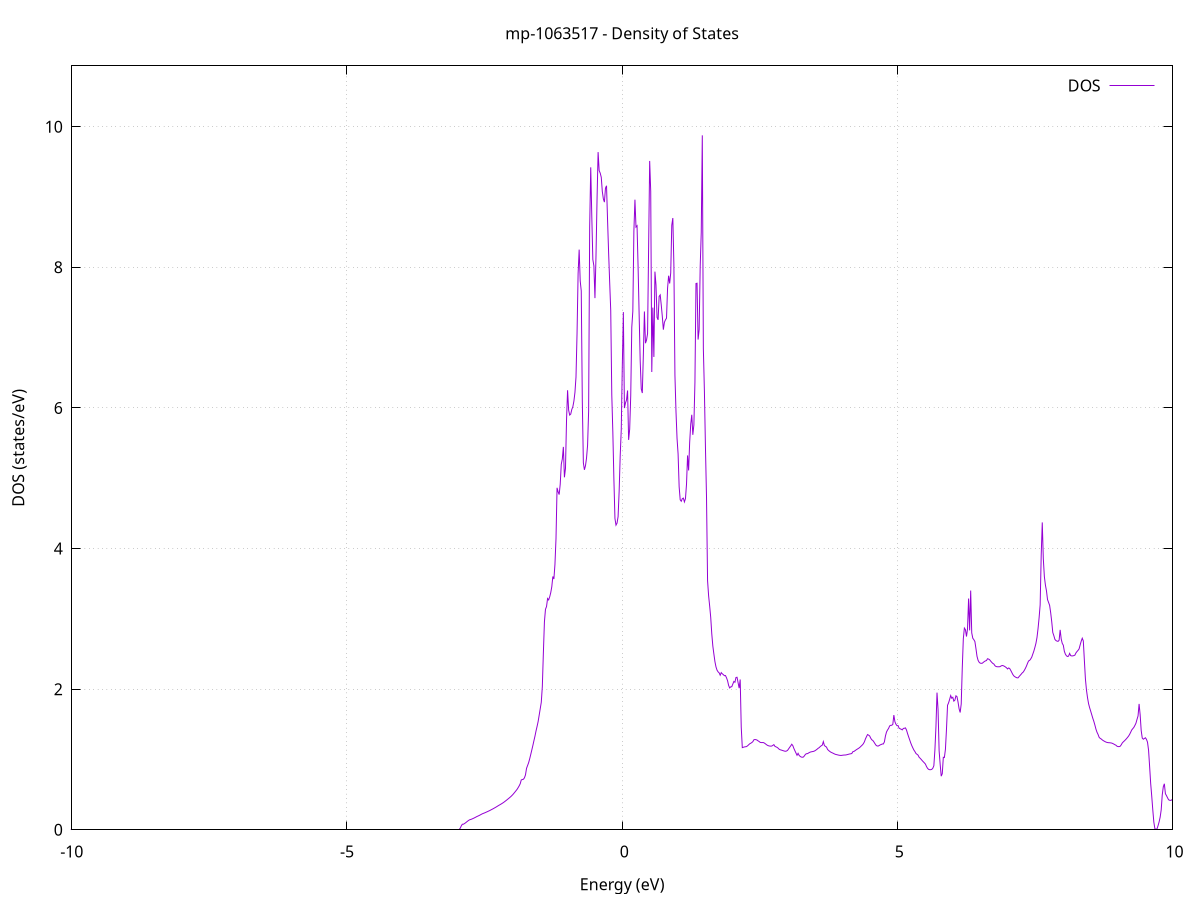 set title 'mp-1063517 - Density of States'
set xlabel 'Energy (eV)'
set ylabel 'DOS (states/eV)'
set grid
set xrange [-10:10]
set yrange [0:10.865]
set xzeroaxis lt -1
set terminal png size 800,600
set output 'mp-1063517_dos_gnuplot.png'
plot '-' using 1:2 with lines title 'DOS'
-20.899800 0.000000
-20.880700 0.000000
-20.861600 0.000000
-20.842500 0.000000
-20.823300 0.000000
-20.804200 0.000000
-20.785100 0.000000
-20.766000 0.000000
-20.746800 0.000000
-20.727700 0.000000
-20.708600 0.000000
-20.689500 0.000000
-20.670300 0.000000
-20.651200 0.000000
-20.632100 0.000000
-20.613000 0.000000
-20.593800 0.000000
-20.574700 0.000000
-20.555600 0.000000
-20.536500 0.000000
-20.517300 0.000000
-20.498200 0.000000
-20.479100 0.000000
-20.460000 0.000000
-20.440800 0.000000
-20.421700 0.000000
-20.402600 0.000000
-20.383500 0.000000
-20.364300 0.000000
-20.345200 0.000000
-20.326100 0.000000
-20.307000 0.000000
-20.287800 0.000000
-20.268700 0.000000
-20.249600 0.000000
-20.230500 0.000000
-20.211400 0.000000
-20.192200 0.000000
-20.173100 0.000000
-20.154000 0.000000
-20.134900 0.000000
-20.115700 0.000000
-20.096600 0.000000
-20.077500 0.000000
-20.058400 0.000000
-20.039200 0.000000
-20.020100 0.000000
-20.001000 0.000000
-19.981900 0.000000
-19.962700 0.000000
-19.943600 0.000000
-19.924500 0.000000
-19.905400 0.000000
-19.886200 0.000000
-19.867100 0.000000
-19.848000 0.000000
-19.828900 0.000000
-19.809700 0.000000
-19.790600 0.000000
-19.771500 0.000000
-19.752400 0.000000
-19.733200 0.000000
-19.714100 0.000000
-19.695000 0.000000
-19.675900 0.000000
-19.656700 0.000000
-19.637600 0.000000
-19.618500 0.000000
-19.599400 0.000000
-19.580300 0.000000
-19.561100 0.000000
-19.542000 0.000000
-19.522900 0.000000
-19.503800 0.000000
-19.484600 0.000000
-19.465500 0.000000
-19.446400 0.000000
-19.427300 0.000000
-19.408100 0.000000
-19.389000 0.000000
-19.369900 0.000000
-19.350800 0.000000
-19.331600 0.000000
-19.312500 0.000000
-19.293400 0.000000
-19.274300 0.000000
-19.255100 0.000000
-19.236000 0.000000
-19.216900 0.000000
-19.197800 0.000000
-19.178600 0.000000
-19.159500 26.062100
-19.140400 27.746300
-19.121300 20.647100
-19.102100 18.299900
-19.083000 16.963200
-19.063900 17.389100
-19.044800 19.398700
-19.025600 27.330800
-19.006500 49.054600
-18.987400 68.348700
-18.968300 0.000000
-18.949200 0.000000
-18.930000 0.000000
-18.910900 0.000000
-18.891800 0.000000
-18.872700 0.000000
-18.853500 0.000000
-18.834400 0.000000
-18.815300 0.000000
-18.796200 0.000000
-18.777000 0.000000
-18.757900 0.000000
-18.738800 0.000000
-18.719700 0.000000
-18.700500 0.000000
-18.681400 0.000000
-18.662300 0.000000
-18.643200 0.000000
-18.624000 0.000000
-18.604900 0.000000
-18.585800 0.000000
-18.566700 0.000000
-18.547500 0.000000
-18.528400 0.000000
-18.509300 0.000000
-18.490200 0.000000
-18.471000 0.000000
-18.451900 0.000000
-18.432800 0.000000
-18.413700 0.000000
-18.394500 0.000000
-18.375400 0.000000
-18.356300 0.000000
-18.337200 0.000000
-18.318100 0.000000
-18.298900 0.000000
-18.279800 0.000000
-18.260700 0.000000
-18.241600 0.000000
-18.222400 0.000000
-18.203300 0.000000
-18.184200 0.000000
-18.165100 0.000000
-18.145900 0.000000
-18.126800 0.000000
-18.107700 0.000000
-18.088600 0.000000
-18.069400 0.000000
-18.050300 0.000000
-18.031200 0.000000
-18.012100 0.000000
-17.992900 0.000000
-17.973800 0.000000
-17.954700 0.000000
-17.935600 0.000000
-17.916400 0.000000
-17.897300 0.000000
-17.878200 0.000000
-17.859100 0.000000
-17.839900 0.000000
-17.820800 0.000000
-17.801700 0.000000
-17.782600 0.000000
-17.763400 0.000000
-17.744300 0.000000
-17.725200 0.000000
-17.706100 0.000000
-17.687000 0.000000
-17.667800 0.000000
-17.648700 0.000000
-17.629600 0.000000
-17.610500 0.000000
-17.591300 0.000000
-17.572200 0.000000
-17.553100 0.000000
-17.534000 0.000000
-17.514800 0.000000
-17.495700 0.000000
-17.476600 0.000000
-17.457500 0.000000
-17.438300 0.000000
-17.419200 0.000000
-17.400100 0.000000
-17.381000 0.000000
-17.361800 0.000000
-17.342700 0.000000
-17.323600 0.000000
-17.304500 0.000000
-17.285300 0.000000
-17.266200 0.000000
-17.247100 0.000000
-17.228000 0.000000
-17.208800 0.000000
-17.189700 0.000000
-17.170600 0.000000
-17.151500 0.000000
-17.132300 0.000000
-17.113200 0.000000
-17.094100 0.000000
-17.075000 0.000000
-17.055900 0.000000
-17.036700 0.000000
-17.017600 0.000000
-16.998500 0.000000
-16.979400 0.000000
-16.960200 0.000000
-16.941100 0.000000
-16.922000 0.000000
-16.902900 0.000000
-16.883700 0.000000
-16.864600 0.000000
-16.845500 0.000000
-16.826400 0.000000
-16.807200 0.000000
-16.788100 0.000000
-16.769000 0.000000
-16.749900 0.000000
-16.730700 0.000000
-16.711600 0.000000
-16.692500 0.000000
-16.673400 0.000000
-16.654200 0.000000
-16.635100 0.000000
-16.616000 0.000000
-16.596900 0.000000
-16.577700 0.000000
-16.558600 0.000000
-16.539500 0.000000
-16.520400 0.000000
-16.501200 0.000000
-16.482100 0.000000
-16.463000 0.000000
-16.443900 0.000000
-16.424700 0.000000
-16.405600 0.000000
-16.386500 0.000000
-16.367400 0.000000
-16.348300 0.000000
-16.329100 0.000000
-16.310000 0.000000
-16.290900 0.000000
-16.271800 0.000000
-16.252600 0.000000
-16.233500 0.000000
-16.214400 0.000000
-16.195300 0.000000
-16.176100 0.000000
-16.157000 0.000000
-16.137900 0.000000
-16.118800 0.000000
-16.099600 0.000000
-16.080500 0.000000
-16.061400 0.000000
-16.042300 0.000000
-16.023100 0.000000
-16.004000 0.000000
-15.984900 0.000000
-15.965800 0.000000
-15.946600 0.000000
-15.927500 0.000000
-15.908400 0.000000
-15.889300 0.000000
-15.870100 0.000000
-15.851000 0.000000
-15.831900 0.000000
-15.812800 0.000000
-15.793600 0.000000
-15.774500 0.000000
-15.755400 0.000000
-15.736300 0.000000
-15.717200 0.000000
-15.698000 0.000000
-15.678900 0.000000
-15.659800 0.000000
-15.640700 0.000000
-15.621500 0.000000
-15.602400 0.000000
-15.583300 0.000000
-15.564200 0.000000
-15.545000 0.000000
-15.525900 0.000000
-15.506800 0.000000
-15.487700 0.000000
-15.468500 0.000000
-15.449400 0.000000
-15.430300 0.000000
-15.411200 0.000000
-15.392000 0.000000
-15.372900 0.000000
-15.353800 0.000000
-15.334700 0.000000
-15.315500 0.000000
-15.296400 0.000000
-15.277300 0.000000
-15.258200 0.000000
-15.239000 0.000000
-15.219900 0.000000
-15.200800 0.000000
-15.181700 0.000000
-15.162500 0.000000
-15.143400 0.000000
-15.124300 0.000000
-15.105200 0.000000
-15.086100 0.000000
-15.066900 0.000000
-15.047800 0.000000
-15.028700 0.000000
-15.009600 0.000000
-14.990400 0.000000
-14.971300 0.000000
-14.952200 0.000000
-14.933100 0.000000
-14.913900 0.000000
-14.894800 0.000000
-14.875700 0.000000
-14.856600 0.000000
-14.837400 0.000000
-14.818300 0.000000
-14.799200 0.000000
-14.780100 0.000000
-14.760900 0.000000
-14.741800 0.000000
-14.722700 0.000000
-14.703600 0.000000
-14.684400 0.000000
-14.665300 0.000000
-14.646200 0.000000
-14.627100 0.000000
-14.607900 0.000000
-14.588800 0.000000
-14.569700 0.000000
-14.550600 0.000000
-14.531400 0.000000
-14.512300 0.000000
-14.493200 0.000000
-14.474100 0.000000
-14.455000 0.000000
-14.435800 0.000000
-14.416700 0.000000
-14.397600 0.000000
-14.378500 0.000000
-14.359300 0.000000
-14.340200 0.000000
-14.321100 0.000000
-14.302000 0.000000
-14.282800 0.000000
-14.263700 0.000000
-14.244600 0.000000
-14.225500 0.000000
-14.206300 0.000000
-14.187200 0.000000
-14.168100 0.000000
-14.149000 0.000000
-14.129800 0.000000
-14.110700 0.000000
-14.091600 0.000000
-14.072500 0.000000
-14.053300 0.000000
-14.034200 0.000000
-14.015100 0.000000
-13.996000 0.000000
-13.976800 0.000000
-13.957700 0.000000
-13.938600 0.000000
-13.919500 0.000000
-13.900300 0.000000
-13.881200 0.000000
-13.862100 0.000000
-13.843000 0.000000
-13.823900 0.000000
-13.804700 0.000000
-13.785600 0.000000
-13.766500 0.000000
-13.747400 0.000000
-13.728200 0.000000
-13.709100 0.000000
-13.690000 0.000000
-13.670900 0.000000
-13.651700 0.000000
-13.632600 0.000000
-13.613500 0.000000
-13.594400 0.000000
-13.575200 0.000000
-13.556100 0.000000
-13.537000 0.000000
-13.517900 0.000000
-13.498700 0.000000
-13.479600 0.000000
-13.460500 0.000000
-13.441400 0.000000
-13.422200 0.000000
-13.403100 0.000000
-13.384000 0.000000
-13.364900 0.000000
-13.345700 0.000000
-13.326600 0.000000
-13.307500 0.000000
-13.288400 0.000000
-13.269200 0.000000
-13.250100 0.000000
-13.231000 0.000000
-13.211900 0.000000
-13.192800 0.000000
-13.173600 0.000000
-13.154500 0.000000
-13.135400 0.000000
-13.116300 0.000000
-13.097100 0.000000
-13.078000 0.000000
-13.058900 0.000000
-13.039800 0.000000
-13.020600 0.000000
-13.001500 0.000000
-12.982400 0.000000
-12.963300 0.000000
-12.944100 0.000000
-12.925000 0.000000
-12.905900 0.000000
-12.886800 0.000000
-12.867600 0.000000
-12.848500 0.000000
-12.829400 0.000000
-12.810300 0.000000
-12.791100 0.000000
-12.772000 0.000000
-12.752900 0.000000
-12.733800 0.000000
-12.714600 0.000000
-12.695500 0.000000
-12.676400 0.000000
-12.657300 0.000000
-12.638100 0.000000
-12.619000 0.000000
-12.599900 0.000000
-12.580800 0.000000
-12.561600 0.000000
-12.542500 0.000000
-12.523400 0.000000
-12.504300 0.000000
-12.485200 0.000000
-12.466000 0.000000
-12.446900 0.000000
-12.427800 0.000000
-12.408700 0.000000
-12.389500 0.000000
-12.370400 0.000000
-12.351300 0.000000
-12.332200 0.000000
-12.313000 0.000000
-12.293900 0.000000
-12.274800 0.000000
-12.255700 0.000000
-12.236500 0.000000
-12.217400 0.000000
-12.198300 0.000000
-12.179200 0.000000
-12.160000 0.000000
-12.140900 0.000000
-12.121800 0.000000
-12.102700 0.000000
-12.083500 0.000000
-12.064400 0.000000
-12.045300 0.000000
-12.026200 0.000000
-12.007000 0.000000
-11.987900 0.000000
-11.968800 0.000000
-11.949700 0.000000
-11.930500 0.000000
-11.911400 0.000000
-11.892300 0.000000
-11.873200 0.000000
-11.854100 0.000000
-11.834900 0.000000
-11.815800 0.000000
-11.796700 0.000000
-11.777600 0.000000
-11.758400 0.000000
-11.739300 0.000000
-11.720200 0.000000
-11.701100 0.000000
-11.681900 0.000000
-11.662800 0.000000
-11.643700 0.000000
-11.624600 0.000000
-11.605400 0.000000
-11.586300 0.000000
-11.567200 0.000000
-11.548100 0.000000
-11.528900 0.000000
-11.509800 0.000000
-11.490700 0.000000
-11.471600 0.000000
-11.452400 0.000000
-11.433300 0.000000
-11.414200 0.000000
-11.395100 0.000000
-11.375900 0.000000
-11.356800 0.000000
-11.337700 0.000000
-11.318600 0.000000
-11.299400 0.000000
-11.280300 0.000000
-11.261200 0.000000
-11.242100 0.000000
-11.223000 0.000000
-11.203800 0.000000
-11.184700 0.000000
-11.165600 0.000000
-11.146500 0.000000
-11.127300 0.000000
-11.108200 0.000000
-11.089100 0.000000
-11.070000 0.000000
-11.050800 0.000000
-11.031700 0.000000
-11.012600 0.000000
-10.993500 0.000000
-10.974300 0.000000
-10.955200 0.000000
-10.936100 0.000000
-10.917000 0.000000
-10.897800 0.000000
-10.878700 0.000000
-10.859600 0.000000
-10.840500 0.000000
-10.821300 0.000000
-10.802200 0.000000
-10.783100 0.000000
-10.764000 0.000000
-10.744800 0.000000
-10.725700 0.000000
-10.706600 0.000000
-10.687500 0.000000
-10.668300 0.000000
-10.649200 0.000000
-10.630100 0.000000
-10.611000 0.000000
-10.591900 0.000000
-10.572700 0.000000
-10.553600 0.000000
-10.534500 0.000000
-10.515400 0.000000
-10.496200 0.000000
-10.477100 0.000000
-10.458000 0.000000
-10.438900 0.000000
-10.419700 0.000000
-10.400600 0.000000
-10.381500 0.000000
-10.362400 0.000000
-10.343200 0.000000
-10.324100 0.000000
-10.305000 0.000000
-10.285900 0.000000
-10.266700 0.000000
-10.247600 0.000000
-10.228500 0.000000
-10.209400 0.000000
-10.190200 0.000000
-10.171100 0.000000
-10.152000 0.000000
-10.132900 0.000000
-10.113700 0.000000
-10.094600 0.000000
-10.075500 0.000000
-10.056400 0.000000
-10.037200 0.000000
-10.018100 0.000000
-9.999000 0.000000
-9.979900 0.000000
-9.960800 0.000000
-9.941600 0.000000
-9.922500 0.000000
-9.903400 0.000000
-9.884300 0.000000
-9.865100 0.000000
-9.846000 0.000000
-9.826900 0.000000
-9.807800 0.000000
-9.788600 0.000000
-9.769500 0.000000
-9.750400 0.000000
-9.731300 0.000000
-9.712100 0.000000
-9.693000 0.000000
-9.673900 0.000000
-9.654800 0.000000
-9.635600 0.000000
-9.616500 0.000000
-9.597400 0.000000
-9.578300 0.000000
-9.559100 0.000000
-9.540000 0.000000
-9.520900 0.000000
-9.501800 0.000000
-9.482600 0.000000
-9.463500 0.000000
-9.444400 0.000000
-9.425300 0.000000
-9.406100 0.000000
-9.387000 0.000000
-9.367900 0.000000
-9.348800 0.000000
-9.329700 0.000000
-9.310500 0.000000
-9.291400 0.000000
-9.272300 0.000000
-9.253200 0.000000
-9.234000 0.000000
-9.214900 0.000000
-9.195800 0.000000
-9.176700 0.000000
-9.157500 0.000000
-9.138400 0.000000
-9.119300 0.000000
-9.100200 0.000000
-9.081000 0.000000
-9.061900 0.000000
-9.042800 0.000000
-9.023700 0.000000
-9.004500 0.000000
-8.985400 0.000000
-8.966300 0.000000
-8.947200 0.000000
-8.928000 0.000000
-8.908900 0.000000
-8.889800 0.000000
-8.870700 0.000000
-8.851500 0.000000
-8.832400 0.000000
-8.813300 0.000000
-8.794200 0.000000
-8.775000 0.000000
-8.755900 0.000000
-8.736800 0.000000
-8.717700 0.000000
-8.698600 0.000000
-8.679400 0.000000
-8.660300 0.000000
-8.641200 0.000000
-8.622100 0.000000
-8.602900 0.000000
-8.583800 0.000000
-8.564700 0.000000
-8.545600 0.000000
-8.526400 0.000000
-8.507300 0.000000
-8.488200 0.000000
-8.469100 0.000000
-8.449900 0.000000
-8.430800 0.000000
-8.411700 0.000000
-8.392600 0.000000
-8.373400 0.000000
-8.354300 0.000000
-8.335200 0.000000
-8.316100 0.000000
-8.296900 0.000000
-8.277800 0.000000
-8.258700 0.000000
-8.239600 0.000000
-8.220400 0.000000
-8.201300 0.000000
-8.182200 0.000000
-8.163100 0.000000
-8.143900 0.000000
-8.124800 0.000000
-8.105700 0.000000
-8.086600 0.000000
-8.067400 0.000000
-8.048300 0.000000
-8.029200 0.000000
-8.010100 0.000000
-7.991000 0.000000
-7.971800 0.000000
-7.952700 0.000000
-7.933600 0.000000
-7.914500 0.000000
-7.895300 0.000000
-7.876200 0.000000
-7.857100 0.000000
-7.838000 0.000000
-7.818800 0.000000
-7.799700 0.000000
-7.780600 0.000000
-7.761500 0.000000
-7.742300 0.000000
-7.723200 0.000000
-7.704100 0.000000
-7.685000 0.000000
-7.665800 0.000000
-7.646700 0.000000
-7.627600 0.000000
-7.608500 0.000000
-7.589300 0.000000
-7.570200 0.000000
-7.551100 0.000000
-7.532000 0.000000
-7.512800 0.000000
-7.493700 0.000000
-7.474600 0.000000
-7.455500 0.000000
-7.436300 0.000000
-7.417200 0.000000
-7.398100 0.000000
-7.379000 0.000000
-7.359900 0.000000
-7.340700 0.000000
-7.321600 0.000000
-7.302500 0.000000
-7.283400 0.000000
-7.264200 0.000000
-7.245100 0.000000
-7.226000 0.000000
-7.206900 0.000000
-7.187700 0.000000
-7.168600 0.000000
-7.149500 0.000000
-7.130400 0.000000
-7.111200 0.000000
-7.092100 0.000000
-7.073000 0.000000
-7.053900 0.000000
-7.034700 0.000000
-7.015600 0.000000
-6.996500 0.000000
-6.977400 0.000000
-6.958200 0.000000
-6.939100 0.000000
-6.920000 0.000000
-6.900900 0.000000
-6.881700 0.000000
-6.862600 0.000000
-6.843500 0.000000
-6.824400 0.000000
-6.805200 0.000000
-6.786100 0.000000
-6.767000 0.000000
-6.747900 0.000000
-6.728800 0.000000
-6.709600 0.000000
-6.690500 0.000000
-6.671400 0.000000
-6.652300 0.000000
-6.633100 0.000000
-6.614000 0.000000
-6.594900 0.000000
-6.575800 0.000000
-6.556600 0.000000
-6.537500 0.000000
-6.518400 0.000000
-6.499300 0.000000
-6.480100 0.000000
-6.461000 0.000000
-6.441900 0.000000
-6.422800 0.000000
-6.403600 0.000000
-6.384500 0.000000
-6.365400 0.000000
-6.346300 0.000000
-6.327100 0.000000
-6.308000 0.000000
-6.288900 0.000000
-6.269800 0.000000
-6.250600 0.000000
-6.231500 0.000000
-6.212400 0.000000
-6.193300 0.000000
-6.174100 0.000000
-6.155000 0.000000
-6.135900 0.000000
-6.116800 0.000000
-6.097700 0.000000
-6.078500 0.000000
-6.059400 0.000000
-6.040300 0.000000
-6.021200 0.000000
-6.002000 0.000000
-5.982900 0.000000
-5.963800 0.000000
-5.944700 0.000000
-5.925500 0.000000
-5.906400 0.000000
-5.887300 0.000000
-5.868200 0.000000
-5.849000 0.000000
-5.829900 0.000000
-5.810800 0.000000
-5.791700 0.000000
-5.772500 0.000000
-5.753400 0.000000
-5.734300 0.000000
-5.715200 0.000000
-5.696000 0.000000
-5.676900 0.000000
-5.657800 0.000000
-5.638700 0.000000
-5.619500 0.000000
-5.600400 0.000000
-5.581300 0.000000
-5.562200 0.000000
-5.543000 0.000000
-5.523900 0.000000
-5.504800 0.000000
-5.485700 0.000000
-5.466600 0.000000
-5.447400 0.000000
-5.428300 0.000000
-5.409200 0.000000
-5.390100 0.000000
-5.370900 0.000000
-5.351800 0.000000
-5.332700 0.000000
-5.313600 0.000000
-5.294400 0.000000
-5.275300 0.000000
-5.256200 0.000000
-5.237100 0.000000
-5.217900 0.000000
-5.198800 0.000000
-5.179700 0.000000
-5.160600 0.000000
-5.141400 0.000000
-5.122300 0.000000
-5.103200 0.000000
-5.084100 0.000000
-5.064900 0.000000
-5.045800 0.000000
-5.026700 0.000000
-5.007600 0.000000
-4.988400 0.000000
-4.969300 0.000000
-4.950200 0.000000
-4.931100 0.000000
-4.911900 0.000000
-4.892800 0.000000
-4.873700 0.000000
-4.854600 0.000000
-4.835500 0.000000
-4.816300 0.000000
-4.797200 0.000000
-4.778100 0.000000
-4.759000 0.000000
-4.739800 0.000000
-4.720700 0.000000
-4.701600 0.000000
-4.682500 0.000000
-4.663300 0.000000
-4.644200 0.000000
-4.625100 0.000000
-4.606000 0.000000
-4.586800 0.000000
-4.567700 0.000000
-4.548600 0.000000
-4.529500 0.000000
-4.510300 0.000000
-4.491200 0.000000
-4.472100 0.000000
-4.453000 0.000000
-4.433800 0.000000
-4.414700 0.000000
-4.395600 0.000000
-4.376500 0.000000
-4.357300 0.000000
-4.338200 0.000000
-4.319100 0.000000
-4.300000 0.000000
-4.280800 0.000000
-4.261700 0.000000
-4.242600 0.000000
-4.223500 0.000000
-4.204300 0.000000
-4.185200 0.000000
-4.166100 0.000000
-4.147000 0.000000
-4.127900 0.000000
-4.108700 0.000000
-4.089600 0.000000
-4.070500 0.000000
-4.051400 0.000000
-4.032200 0.000000
-4.013100 0.000000
-3.994000 0.000000
-3.974900 0.000000
-3.955700 0.000000
-3.936600 0.000000
-3.917500 0.000000
-3.898400 0.000000
-3.879200 0.000000
-3.860100 0.000000
-3.841000 0.000000
-3.821900 0.000000
-3.802700 0.000000
-3.783600 0.000000
-3.764500 0.000000
-3.745400 0.000000
-3.726200 0.000000
-3.707100 0.000000
-3.688000 0.000000
-3.668900 0.000000
-3.649700 0.000000
-3.630600 0.000000
-3.611500 0.000000
-3.592400 0.000000
-3.573200 0.000000
-3.554100 0.000000
-3.535000 0.000000
-3.515900 0.000000
-3.496800 0.000000
-3.477600 0.000000
-3.458500 0.000000
-3.439400 0.000000
-3.420300 0.000000
-3.401100 0.000000
-3.382000 0.000000
-3.362900 0.000000
-3.343800 0.000000
-3.324600 0.000000
-3.305500 0.000000
-3.286400 0.000000
-3.267300 0.000000
-3.248100 0.000000
-3.229000 0.000000
-3.209900 0.000000
-3.190800 0.000000
-3.171600 0.000000
-3.152500 0.000000
-3.133400 0.000000
-3.114300 0.000000
-3.095100 0.000000
-3.076000 0.000000
-3.056900 0.000000
-3.037800 0.000000
-3.018600 0.000000
-2.999500 0.000000
-2.980400 0.000000
-2.961300 0.004400
-2.942100 0.022600
-2.923000 0.054800
-2.903900 0.078900
-2.884800 0.079000
-2.865700 0.087700
-2.846500 0.098400
-2.827400 0.110400
-2.808300 0.122500
-2.789200 0.133500
-2.770000 0.142600
-2.750900 0.146600
-2.731800 0.152300
-2.712700 0.159100
-2.693500 0.165900
-2.674400 0.173600
-2.655300 0.181500
-2.636200 0.189500
-2.617000 0.196100
-2.597900 0.203300
-2.578800 0.211100
-2.559700 0.219500
-2.540500 0.227200
-2.521400 0.233500
-2.502300 0.239100
-2.483200 0.245700
-2.464000 0.252500
-2.444900 0.259300
-2.425800 0.266300
-2.406700 0.273200
-2.387500 0.281300
-2.368400 0.289100
-2.349300 0.297100
-2.330200 0.305400
-2.311000 0.313900
-2.291900 0.322600
-2.272800 0.331800
-2.253700 0.341300
-2.234600 0.350100
-2.215400 0.358600
-2.196300 0.367600
-2.177200 0.377000
-2.158100 0.386900
-2.138900 0.397800
-2.119800 0.409400
-2.100700 0.421100
-2.081600 0.433200
-2.062400 0.445600
-2.043300 0.458200
-2.024200 0.471000
-2.005100 0.485500
-1.985900 0.501100
-1.966800 0.518800
-1.947700 0.536800
-1.928600 0.555500
-1.909400 0.574900
-1.890300 0.598700
-1.871200 0.624600
-1.852100 0.654700
-1.832900 0.708800
-1.813800 0.714600
-1.794700 0.718400
-1.775600 0.738200
-1.756400 0.780500
-1.737300 0.873400
-1.718200 0.914000
-1.699100 0.954400
-1.679900 1.009900
-1.660800 1.070800
-1.641700 1.133800
-1.622600 1.197300
-1.603500 1.264900
-1.584300 1.330500
-1.565200 1.404000
-1.546100 1.468700
-1.527000 1.537800
-1.507800 1.628500
-1.488700 1.720200
-1.469600 1.812100
-1.450500 2.033600
-1.431300 2.516000
-1.412200 2.957400
-1.393100 3.136200
-1.374000 3.174500
-1.354800 3.289400
-1.335700 3.269400
-1.316600 3.312300
-1.297500 3.372300
-1.278300 3.456200
-1.259200 3.602300
-1.240100 3.566800
-1.221000 3.773000
-1.201800 4.141600
-1.182700 4.863800
-1.163600 4.806400
-1.144500 4.767600
-1.125300 4.913700
-1.106200 5.198100
-1.087100 5.273500
-1.068000 5.446000
-1.048800 5.013000
-1.029700 5.139900
-1.010600 5.824600
-0.991500 6.251300
-0.972400 5.970200
-0.953200 5.898500
-0.934100 5.912300
-0.915000 5.977500
-0.895900 6.015700
-0.876700 6.096700
-0.857600 6.220600
-0.838500 6.438800
-0.819400 7.062400
-0.800200 7.911800
-0.781100 8.251900
-0.762000 7.805900
-0.742900 7.664000
-0.723700 6.087100
-0.704600 5.218500
-0.685500 5.119700
-0.666400 5.176900
-0.647200 5.286300
-0.628100 5.469100
-0.609000 5.952600
-0.589900 8.575000
-0.570700 9.421800
-0.551600 8.725700
-0.532500 8.111100
-0.513400 8.020700
-0.494200 7.561800
-0.475100 8.162900
-0.456000 8.970900
-0.436900 9.638800
-0.417700 9.375200
-0.398600 9.340100
-0.379500 9.281100
-0.360400 9.079500
-0.341300 8.973100
-0.322100 8.927200
-0.303000 9.125500
-0.283900 9.159800
-0.264800 8.665700
-0.245600 8.203400
-0.226500 7.787300
-0.207400 7.386100
-0.188300 6.185300
-0.169100 5.653300
-0.150000 4.986800
-0.130900 4.429000
-0.111800 4.332700
-0.092600 4.361500
-0.073500 4.454900
-0.054400 4.817500
-0.035300 5.320100
-0.016100 5.689900
0.003000 6.599900
0.022100 7.363100
0.041200 5.998000
0.060400 6.070200
0.079500 6.112500
0.098600 6.248200
0.117700 5.545200
0.136900 5.696900
0.156000 6.174100
0.175100 7.148100
0.194200 7.375000
0.213400 8.517800
0.232500 8.962100
0.251600 8.573100
0.270700 8.591000
0.289900 8.002100
0.309000 7.318500
0.328100 6.669500
0.347200 6.269800
0.366300 6.212000
0.385500 6.757700
0.404600 7.371800
0.423700 6.920700
0.442800 6.963600
0.462000 7.057700
0.481100 8.284600
0.500200 9.512700
0.519300 9.080700
0.538500 6.511300
0.557600 7.426800
0.576700 6.725600
0.595800 7.938400
0.615000 7.747600
0.634100 7.287700
0.653200 7.252500
0.672300 7.586100
0.691500 7.607800
0.710600 7.464300
0.729700 7.302400
0.748800 7.113000
0.768000 7.218500
0.787100 7.252700
0.806200 7.276400
0.825300 7.703100
0.844500 7.880300
0.863600 7.770300
0.882700 7.920400
0.901800 8.598700
0.921000 8.700900
0.940100 8.040400
0.959200 6.466200
0.978300 5.951800
0.997400 5.566900
1.016600 5.345600
1.035700 4.878200
1.054800 4.693500
1.073900 4.672600
1.093100 4.709000
1.112200 4.717300
1.131300 4.663200
1.150400 4.709100
1.169600 4.915300
1.188700 5.324300
1.207800 5.110600
1.226900 5.509600
1.246100 5.767800
1.265200 5.902600
1.284300 5.617600
1.303400 5.756900
1.322600 6.363100
1.341700 7.769800
1.360800 7.773700
1.379900 6.972100
1.399100 7.112700
1.418200 8.012100
1.437300 8.494900
1.456400 9.876900
1.475600 6.842500
1.494700 6.235900
1.513800 5.437000
1.532900 4.734500
1.552100 3.542800
1.571200 3.327600
1.590300 3.182200
1.609400 3.021400
1.628500 2.787900
1.647700 2.614000
1.666800 2.499600
1.685900 2.391700
1.705000 2.316500
1.724200 2.270200
1.743300 2.246200
1.762400 2.232200
1.781500 2.198400
1.800700 2.235200
1.819800 2.218100
1.838900 2.206400
1.858000 2.191400
1.877200 2.193800
1.896300 2.161700
1.915400 2.120700
1.934500 2.053800
1.953700 2.017500
1.972800 2.032700
1.991900 2.035000
2.011000 2.072300
2.030200 2.109900
2.049300 2.098200
2.068400 2.166100
2.087500 2.169300
2.106700 2.091800
2.125800 2.014600
2.144900 2.137600
2.164000 1.458700
2.183200 1.168600
2.202300 1.173400
2.221400 1.178200
2.240500 1.180700
2.259600 1.183200
2.278800 1.194400
2.297900 1.208100
2.317000 1.222400
2.336100 1.230400
2.355300 1.240300
2.374400 1.252900
2.393500 1.279800
2.412600 1.283700
2.431800 1.281500
2.450900 1.276100
2.470000 1.264700
2.489100 1.255400
2.508300 1.243400
2.527400 1.240000
2.546500 1.240200
2.565600 1.240500
2.584800 1.233100
2.603900 1.222100
2.623000 1.210200
2.642100 1.200400
2.661300 1.194400
2.680400 1.190700
2.699500 1.189600
2.718600 1.191000
2.737800 1.200000
2.756900 1.211000
2.776000 1.186800
2.795100 1.179400
2.814300 1.172700
2.833400 1.161200
2.852500 1.146100
2.871600 1.138100
2.890700 1.133900
2.909900 1.129100
2.929000 1.124100
2.948100 1.119200
2.967200 1.116300
2.986400 1.120000
3.005500 1.129400
3.024600 1.150800
3.043700 1.172500
3.062900 1.193600
3.082000 1.216500
3.101100 1.197600
3.120200 1.157200
3.139400 1.123400
3.158500 1.091600
3.177600 1.059800
3.196700 1.087700
3.215900 1.058000
3.235000 1.043600
3.254100 1.034600
3.273200 1.031800
3.292400 1.034000
3.311500 1.051100
3.330600 1.073100
3.349700 1.082100
3.368900 1.083100
3.388000 1.092700
3.407100 1.101100
3.426200 1.107000
3.445400 1.110200
3.464500 1.112800
3.483600 1.116600
3.502700 1.124000
3.521800 1.133800
3.541000 1.145100
3.560100 1.158200
3.579200 1.167700
3.598300 1.182300
3.617500 1.194900
3.636600 1.204100
3.655700 1.254200
3.674800 1.198600
3.694000 1.185500
3.713100 1.176600
3.732200 1.142700
3.751300 1.128100
3.770500 1.115600
3.789600 1.104900
3.808700 1.097600
3.827800 1.090700
3.847000 1.083000
3.866100 1.075700
3.885200 1.070700
3.904300 1.067400
3.923500 1.063500
3.942600 1.060300
3.961700 1.058000
3.980800 1.057400
4.000000 1.059700
4.019100 1.061900
4.038200 1.063100
4.057300 1.063600
4.076500 1.066300
4.095600 1.070200
4.114700 1.074500
4.133800 1.078100
4.153000 1.080900
4.172100 1.084200
4.191200 1.109800
4.210300 1.113700
4.229400 1.123900
4.248600 1.135000
4.267700 1.144800
4.286800 1.154100
4.305900 1.164000
4.325100 1.176500
4.344200 1.191400
4.363300 1.205600
4.382400 1.223200
4.401600 1.250600
4.420700 1.291900
4.439800 1.324300
4.458900 1.354300
4.478100 1.345900
4.497200 1.334800
4.516300 1.303200
4.535400 1.280400
4.554600 1.270400
4.573700 1.250200
4.592800 1.225600
4.611900 1.203500
4.631100 1.192700
4.650200 1.190400
4.669300 1.197900
4.688400 1.207200
4.707600 1.213200
4.726700 1.220200
4.745800 1.220500
4.764900 1.250100
4.784100 1.333000
4.803200 1.390100
4.822300 1.419300
4.841400 1.441900
4.860500 1.477000
4.879700 1.485900
4.898800 1.486300
4.917900 1.498500
4.937000 1.631200
4.956200 1.536700
4.975300 1.500700
4.994400 1.480600
5.013500 1.481700
5.032700 1.444100
5.051800 1.436900
5.070900 1.429300
5.090000 1.420800
5.109200 1.441500
5.128300 1.443700
5.147400 1.449400
5.166500 1.419200
5.185700 1.368900
5.204800 1.323700
5.223900 1.280700
5.243000 1.236700
5.262200 1.198300
5.281300 1.165600
5.300400 1.134900
5.319500 1.112600
5.338700 1.085100
5.357800 1.073400
5.376900 1.061500
5.396000 1.031300
5.415200 1.016900
5.434300 1.000600
5.453400 0.982800
5.472500 0.966800
5.491600 0.951300
5.510800 0.934100
5.529900 0.899800
5.549000 0.874500
5.568100 0.859400
5.587300 0.854200
5.606400 0.854400
5.625500 0.859200
5.644600 0.874900
5.663800 0.910700
5.682900 1.134300
5.702000 1.469400
5.721100 1.950900
5.740300 1.706500
5.759400 1.124800
5.778500 0.931200
5.797600 0.762300
5.816800 0.797500
5.835900 1.031200
5.855000 1.027800
5.874100 1.144400
5.893300 1.430600
5.912400 1.770900
5.931500 1.805900
5.950600 1.855000
5.969800 1.909000
5.988900 1.871100
6.008000 1.884300
6.027100 1.830000
6.046300 1.844200
6.065400 1.905700
6.084500 1.893100
6.103600 1.814600
6.122700 1.719900
6.141900 1.668200
6.161000 1.788900
6.180100 2.298700
6.199200 2.716800
6.218400 2.868900
6.237500 2.846900
6.256600 2.749000
6.275700 2.856100
6.294900 3.288700
6.314000 2.835900
6.333100 3.402100
6.352200 2.800400
6.371400 2.724100
6.390500 2.703700
6.409600 2.677100
6.428700 2.577000
6.447900 2.467400
6.467000 2.411100
6.486100 2.383500
6.505200 2.370100
6.524400 2.367500
6.543500 2.368600
6.562600 2.381200
6.581700 2.393300
6.600900 2.401900
6.620000 2.407200
6.639100 2.433000
6.658200 2.427600
6.677400 2.418100
6.696500 2.398900
6.715600 2.381600
6.734700 2.366600
6.753800 2.357800
6.773000 2.334400
6.792100 2.322900
6.811200 2.319000
6.830300 2.318800
6.849500 2.318000
6.868600 2.321200
6.887700 2.331400
6.906800 2.336700
6.926000 2.333200
6.945100 2.325700
6.964200 2.315700
6.983300 2.304700
7.002500 2.287600
7.021600 2.301100
7.040700 2.294800
7.059800 2.268500
7.079000 2.239400
7.098100 2.209400
7.117200 2.188600
7.136300 2.176800
7.155500 2.167900
7.174600 2.161300
7.193700 2.160700
7.212800 2.179400
7.232000 2.196200
7.251100 2.213300
7.270200 2.231600
7.289300 2.244300
7.308500 2.268800
7.327600 2.297000
7.346700 2.328800
7.365800 2.367600
7.384900 2.401200
7.404100 2.409100
7.423200 2.428900
7.442300 2.454600
7.461400 2.497900
7.480600 2.541000
7.499700 2.593900
7.518800 2.652200
7.537900 2.735700
7.557100 2.862800
7.576200 3.015400
7.595300 3.198200
7.614400 3.902800
7.633600 4.371800
7.652700 3.855200
7.671800 3.600900
7.690900 3.480100
7.710100 3.398300
7.729200 3.274200
7.748300 3.233700
7.767400 3.191700
7.786600 3.086900
7.805700 2.958900
7.824800 2.805600
7.843900 2.761200
7.863100 2.708500
7.882200 2.691400
7.901300 2.683500
7.920400 2.679800
7.939600 2.695900
7.958700 2.843600
7.977800 2.713300
7.996900 2.651100
8.016000 2.624700
8.035200 2.537700
8.054300 2.496900
8.073400 2.474100
8.092500 2.464600
8.111700 2.469900
8.130800 2.508600
8.149900 2.476900
8.169000 2.472900
8.188200 2.473300
8.207300 2.477400
8.226400 2.484000
8.245500 2.515300
8.264700 2.535100
8.283800 2.552000
8.302900 2.572900
8.322000 2.629100
8.341200 2.681900
8.360300 2.724300
8.379400 2.685900
8.398500 2.412500
8.417700 2.144900
8.436800 1.988500
8.455900 1.878700
8.475000 1.793700
8.494200 1.736400
8.513300 1.687500
8.532400 1.637300
8.551500 1.586900
8.570700 1.541900
8.589800 1.489300
8.608900 1.431900
8.628000 1.387800
8.647200 1.356300
8.666300 1.316100
8.685400 1.300600
8.704500 1.291500
8.723600 1.278400
8.742800 1.267800
8.761900 1.259400
8.781000 1.251000
8.800100 1.244800
8.819300 1.240600
8.838400 1.238300
8.857500 1.237800
8.876600 1.235800
8.895800 1.232900
8.914900 1.226800
8.934000 1.219000
8.953100 1.210200
8.972300 1.202800
8.991400 1.188500
9.010500 1.183600
9.029600 1.182400
9.048800 1.187500
9.067900 1.207400
9.087000 1.234100
9.106100 1.250300
9.125300 1.263900
9.144400 1.279100
9.163500 1.295300
9.182600 1.313200
9.201800 1.332300
9.220900 1.356600
9.240000 1.387300
9.259100 1.419200
9.278300 1.437900
9.297400 1.456000
9.316500 1.484100
9.335600 1.514900
9.354700 1.568700
9.373900 1.618600
9.393000 1.790400
9.412100 1.636700
9.431200 1.411300
9.450400 1.305000
9.469500 1.288100
9.488600 1.297900
9.507700 1.308600
9.526900 1.285800
9.546000 1.245500
9.565100 1.132400
9.584200 0.902400
9.603400 0.659100
9.622500 0.480600
9.641600 0.285500
9.660700 0.110400
9.679900 0.015700
9.699000 0.006800
9.718100 0.012600
9.737200 0.057100
9.756400 0.110900
9.775500 0.178600
9.794600 0.282500
9.813700 0.495100
9.832900 0.612000
9.852000 0.654300
9.871100 0.512900
9.890200 0.486200
9.909400 0.455600
9.928500 0.427400
9.947600 0.419600
9.966700 0.417700
9.985800 0.423500
10.005000 0.441000
10.024100 0.458600
10.043200 0.493000
10.062300 0.547000
10.081500 0.579700
10.100600 0.600200
10.119700 0.632000
10.138800 0.653800
10.158000 0.670800
10.177100 0.690500
10.196200 0.722900
10.215300 0.760600
10.234500 0.804200
10.253600 0.850600
10.272700 0.902200
10.291800 0.955500
10.311000 1.012200
10.330100 1.075700
10.349200 1.161600
10.368300 1.270300
10.387500 1.385500
10.406600 1.694900
10.425700 2.041700
10.444800 2.366000
10.464000 2.648300
10.483100 3.083800
10.502200 3.626200
10.521300 3.459800
10.540500 3.409700
10.559600 3.356300
10.578700 3.011000
10.597800 2.275000
10.616900 1.861600
10.636100 1.657500
10.655200 1.574000
10.674300 1.514400
10.693400 1.490100
10.712600 1.698800
10.731700 2.048300
10.750800 2.045800
10.769900 1.950800
10.789100 1.908800
10.808200 1.894900
10.827300 1.930800
10.846400 1.946600
10.865600 1.939900
10.884700 1.900600
10.903800 1.865500
10.922900 1.847600
10.942100 1.792100
10.961200 1.677900
10.980300 1.623800
10.999400 1.588900
11.018600 1.549700
11.037700 1.512000
11.056800 1.479900
11.075900 1.445900
11.095100 1.418100
11.114200 1.394900
11.133300 1.373800
11.152400 1.353500
11.171600 1.333400
11.190700 1.314200
11.209800 1.295700
11.228900 1.277400
11.248000 1.259000
11.267200 1.240600
11.286300 1.222300
11.305400 1.205200
11.324500 1.188800
11.343700 1.173500
11.362800 1.161700
11.381900 1.149700
11.401000 1.136800
11.420200 1.123500
11.439300 1.110100
11.458400 1.096600
11.477500 1.084300
11.496700 1.070300
11.515800 1.055200
11.534900 1.041500
11.554000 1.032000
11.573200 1.022600
11.592300 1.013500
11.611400 1.004700
11.630500 0.995700
11.649700 0.987200
11.668800 0.978700
11.687900 0.970400
11.707000 0.963000
11.726200 0.956800
11.745300 0.950300
11.764400 0.944300
11.783500 0.938500
11.802700 0.932600
11.821800 0.926500
11.840900 0.919200
11.860000 0.913800
11.879100 0.908800
11.898300 0.904000
11.917400 0.899500
11.936500 0.894900
11.955600 0.890500
11.974800 0.886500
11.993900 0.882900
12.013000 0.879700
12.032100 0.876900
12.051300 0.874400
12.070400 0.872200
12.089500 0.872800
12.108600 0.876800
12.127800 0.883300
12.146900 0.892000
12.166000 0.901000
12.185100 0.914500
12.204300 0.932900
12.223400 0.913600
12.242500 0.910200
12.261600 0.918200
12.280800 0.951100
12.299900 1.016300
12.319000 1.212400
12.338100 1.135900
12.357300 1.138100
12.376400 1.115200
12.395500 1.117700
12.414600 1.103300
12.433800 1.091400
12.452900 1.095600
12.472000 1.091100
12.491100 1.087900
12.510300 1.095800
12.529400 1.097000
12.548500 1.104100
12.567600 1.116900
12.586700 1.144300
12.605900 1.193100
12.625000 1.239600
12.644100 1.280300
12.663200 1.327000
12.682400 1.374400
12.701500 1.404500
12.720600 1.454000
12.739700 1.518400
12.758900 1.698100
12.778000 1.740200
12.797100 1.813600
12.816200 1.940700
12.835400 2.059000
12.854500 2.251200
12.873600 2.136300
12.892700 1.962500
12.911900 1.884800
12.931000 1.854700
12.950100 1.874700
12.969200 1.879000
12.988400 1.979400
13.007500 2.049800
13.026600 2.051800
13.045700 2.047300
13.064900 2.187600
13.084000 2.487500
13.103100 2.728100
13.122200 2.794900
13.141400 2.926900
13.160500 3.110300
13.179600 3.314100
13.198700 3.291400
13.217800 3.208500
13.237000 3.102000
13.256100 3.019300
13.275200 2.958100
13.294300 2.919300
13.313500 2.870400
13.332600 2.623500
13.351700 2.235300
13.370800 2.107300
13.390000 1.995300
13.409100 1.861500
13.428200 1.774100
13.447300 1.712200
13.466500 1.670600
13.485600 1.659100
13.504700 1.665400
13.523800 1.681000
13.543000 1.703500
13.562100 1.739300
13.581200 1.794400
13.600300 1.864700
13.619500 1.932200
13.638600 1.968300
13.657700 1.966800
13.676800 1.970000
13.696000 2.001300
13.715100 2.092100
13.734200 2.291300
13.753300 2.354300
13.772500 2.366000
13.791600 2.355200
13.810700 2.304300
13.829800 2.278900
13.848900 2.259700
13.868100 2.242700
13.887200 2.224800
13.906300 2.211000
13.925400 2.202100
13.944600 2.197300
13.963700 2.182300
13.982800 2.177500
14.001900 2.180100
14.021100 2.221900
14.040200 2.303400
14.059300 2.361400
14.078400 2.392900
14.097600 2.427000
14.116700 2.488700
14.135800 2.617000
14.154900 2.523600
14.174100 2.365300
14.193200 2.290200
14.212300 2.244100
14.231400 2.202000
14.250600 2.157000
14.269700 2.099500
14.288800 2.042200
14.307900 1.956900
14.327100 1.893000
14.346200 1.830400
14.365300 1.787800
14.384400 1.755300
14.403600 1.739000
14.422700 1.672800
14.441800 1.601200
14.460900 1.490200
14.480000 1.285100
14.499200 1.161600
14.518300 1.119400
14.537400 1.054100
14.556500 1.003500
14.575700 0.962900
14.594800 0.934100
14.613900 0.911600
14.633000 0.891200
14.652200 0.872600
14.671300 0.857000
14.690400 0.846600
14.709500 0.835900
14.728700 0.826900
14.747800 0.824900
14.766900 0.818200
14.786000 0.800400
14.805200 0.778900
14.824300 0.765300
14.843400 0.753500
14.862500 0.744000
14.881700 0.747000
14.900800 0.730800
14.919900 0.704600
14.939000 0.687600
14.958200 0.671200
14.977300 0.663000
14.996400 0.664900
15.015500 0.652000
15.034700 0.629100
15.053800 0.598700
15.072900 0.565700
15.092000 0.511100
15.111100 0.459300
15.130300 0.435000
15.149400 0.416600
15.168500 0.396900
15.187600 0.372500
15.206800 0.358300
15.225900 0.344500
15.245000 0.270200
15.264100 0.227300
15.283300 0.185400
15.302400 0.148200
15.321500 0.117000
15.340600 0.089400
15.359800 0.070000
15.378900 0.055900
15.398000 0.045000
15.417100 0.035700
15.436300 0.026800
15.455400 0.018500
15.474500 0.011500
15.493600 0.007900
15.512800 0.005400
15.531900 0.003300
15.551000 0.001800
15.570100 0.000700
15.589300 0.000100
15.608400 0.000000
15.627500 0.000000
15.646600 0.000000
15.665800 0.000000
15.684900 0.000000
15.704000 0.000000
15.723100 0.000000
15.742200 0.000000
15.761400 0.000000
15.780500 0.000000
15.799600 0.000000
15.818700 0.000000
15.837900 0.000000
15.857000 0.000000
15.876100 0.000000
15.895200 0.000000
15.914400 0.000000
15.933500 0.000000
15.952600 0.000000
15.971700 0.000000
15.990900 0.000000
16.010000 0.000000
16.029100 0.000000
16.048200 0.000000
16.067400 0.000000
16.086500 0.000000
16.105600 0.000000
16.124700 0.000000
16.143900 0.000000
16.163000 0.000000
16.182100 0.000000
16.201200 0.000000
16.220400 0.000000
16.239500 0.000000
16.258600 0.000000
16.277700 0.000000
16.296900 0.000000
16.316000 0.000000
16.335100 0.000000
16.354200 0.000000
16.373400 0.000000
16.392500 0.000000
16.411600 0.000000
16.430700 0.000000
16.449800 0.000000
16.469000 0.000000
16.488100 0.000000
16.507200 0.000000
16.526300 0.000000
16.545500 0.000000
16.564600 0.000000
16.583700 0.000000
16.602800 0.000000
16.622000 0.000000
16.641100 0.000000
16.660200 0.000000
16.679300 0.000000
16.698500 0.000000
16.717600 0.000000
16.736700 0.000000
16.755800 0.000000
16.775000 0.000000
16.794100 0.000000
16.813200 0.000000
16.832300 0.000000
16.851500 0.000000
16.870600 0.000000
16.889700 0.000000
16.908800 0.000000
16.928000 0.000000
16.947100 0.000000
16.966200 0.000000
16.985300 0.000000
17.004500 0.000000
17.023600 0.000000
17.042700 0.000000
17.061800 0.000000
17.080900 0.000000
17.100100 0.000000
17.119200 0.000000
17.138300 0.000000
17.157400 0.000000
17.176600 0.000000
17.195700 0.000000
17.214800 0.000000
17.233900 0.000000
17.253100 0.000000
17.272200 0.000000
17.291300 0.000000
17.310400 0.000000
17.329600 0.000000
17.348700 0.000000
e
